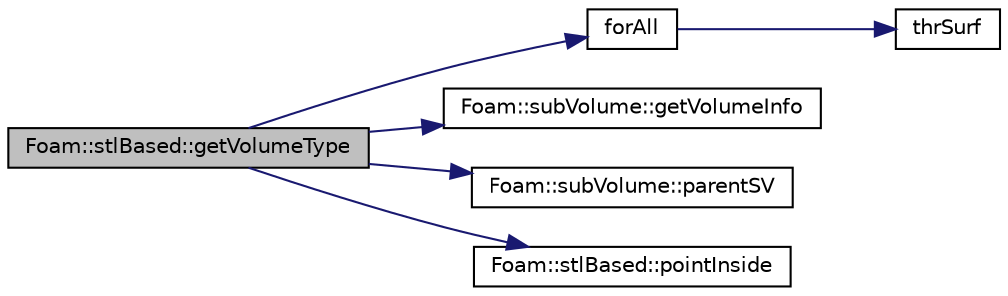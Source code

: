 digraph "Foam::stlBased::getVolumeType"
{
 // LATEX_PDF_SIZE
  edge [fontname="Helvetica",fontsize="10",labelfontname="Helvetica",labelfontsize="10"];
  node [fontname="Helvetica",fontsize="10",shape=record];
  rankdir="LR";
  Node1 [label="Foam::stlBased::getVolumeType",height=0.2,width=0.4,color="black", fillcolor="grey75", style="filled", fontcolor="black",tooltip=" "];
  Node1 -> Node2 [color="midnightblue",fontsize="10",style="solid"];
  Node2 [label="forAll",height=0.2,width=0.4,color="black", fillcolor="white", style="filled",URL="$addModels_2initializeAddModels_8H.html#adcd69a620b2d93c893cbf0e92bb7c5d7",tooltip=" "];
  Node2 -> Node3 [color="midnightblue",fontsize="10",style="solid"];
  Node3 [label="thrSurf",height=0.2,width=0.4,color="black", fillcolor="white", style="filled",URL="$addModels_2initializeAddModels_8H.html#a12947c9cf4cff46d3d0a324e3e718f45",tooltip=" "];
  Node1 -> Node4 [color="midnightblue",fontsize="10",style="solid"];
  Node4 [label="Foam::subVolume::getVolumeInfo",height=0.2,width=0.4,color="black", fillcolor="white", style="filled",URL="$classFoam_1_1subVolume.html#a289b44c631c6486c7cd1db208e7f3350",tooltip=" "];
  Node1 -> Node5 [color="midnightblue",fontsize="10",style="solid"];
  Node5 [label="Foam::subVolume::parentSV",height=0.2,width=0.4,color="black", fillcolor="white", style="filled",URL="$classFoam_1_1subVolume.html#add59543c709c38accaa892effd8551fb",tooltip=" "];
  Node1 -> Node6 [color="midnightblue",fontsize="10",style="solid"];
  Node6 [label="Foam::stlBased::pointInside",height=0.2,width=0.4,color="black", fillcolor="white", style="filled",URL="$classFoam_1_1stlBased.html#a8801deeeecc237b6cf356fa8f8082dbd",tooltip=" "];
}
